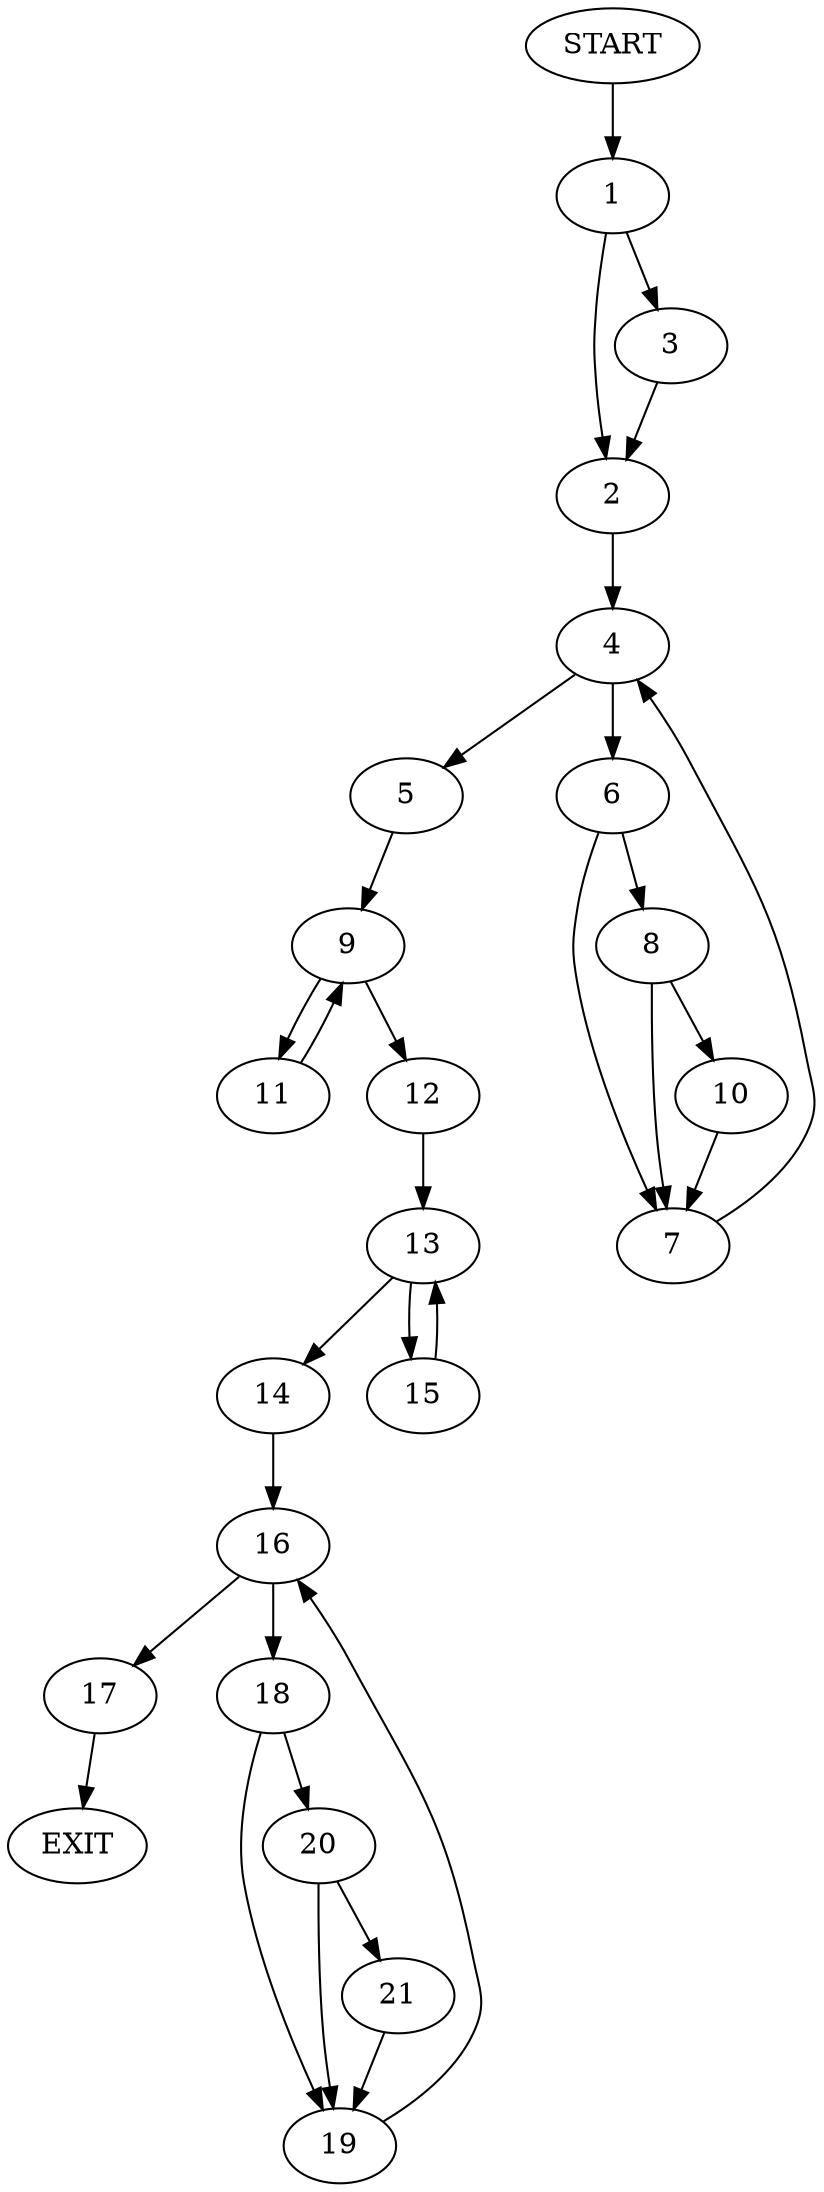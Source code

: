 digraph {
0 [label="START"]
22 [label="EXIT"]
0 -> 1
1 -> 2
1 -> 3
3 -> 2
2 -> 4
4 -> 5
4 -> 6
6 -> 7
6 -> 8
5 -> 9
8 -> 7
8 -> 10
7 -> 4
10 -> 7
9 -> 11
9 -> 12
11 -> 9
12 -> 13
13 -> 14
13 -> 15
14 -> 16
15 -> 13
16 -> 17
16 -> 18
17 -> 22
18 -> 19
18 -> 20
20 -> 19
20 -> 21
19 -> 16
21 -> 19
}
